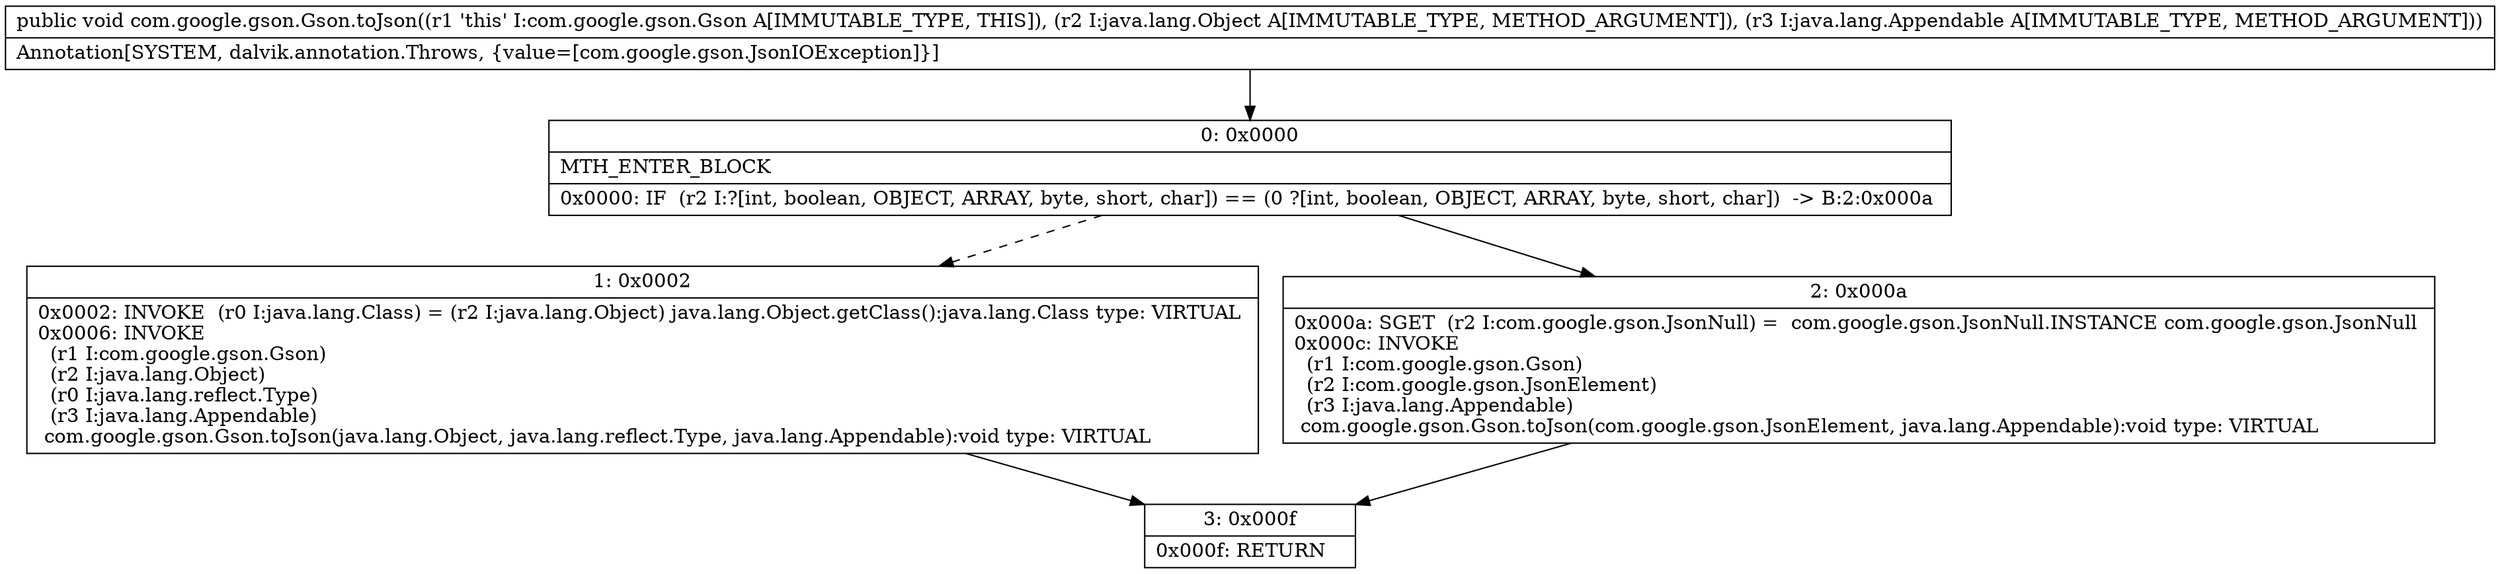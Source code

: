 digraph "CFG forcom.google.gson.Gson.toJson(Ljava\/lang\/Object;Ljava\/lang\/Appendable;)V" {
Node_0 [shape=record,label="{0\:\ 0x0000|MTH_ENTER_BLOCK\l|0x0000: IF  (r2 I:?[int, boolean, OBJECT, ARRAY, byte, short, char]) == (0 ?[int, boolean, OBJECT, ARRAY, byte, short, char])  \-\> B:2:0x000a \l}"];
Node_1 [shape=record,label="{1\:\ 0x0002|0x0002: INVOKE  (r0 I:java.lang.Class) = (r2 I:java.lang.Object) java.lang.Object.getClass():java.lang.Class type: VIRTUAL \l0x0006: INVOKE  \l  (r1 I:com.google.gson.Gson)\l  (r2 I:java.lang.Object)\l  (r0 I:java.lang.reflect.Type)\l  (r3 I:java.lang.Appendable)\l com.google.gson.Gson.toJson(java.lang.Object, java.lang.reflect.Type, java.lang.Appendable):void type: VIRTUAL \l}"];
Node_2 [shape=record,label="{2\:\ 0x000a|0x000a: SGET  (r2 I:com.google.gson.JsonNull) =  com.google.gson.JsonNull.INSTANCE com.google.gson.JsonNull \l0x000c: INVOKE  \l  (r1 I:com.google.gson.Gson)\l  (r2 I:com.google.gson.JsonElement)\l  (r3 I:java.lang.Appendable)\l com.google.gson.Gson.toJson(com.google.gson.JsonElement, java.lang.Appendable):void type: VIRTUAL \l}"];
Node_3 [shape=record,label="{3\:\ 0x000f|0x000f: RETURN   \l}"];
MethodNode[shape=record,label="{public void com.google.gson.Gson.toJson((r1 'this' I:com.google.gson.Gson A[IMMUTABLE_TYPE, THIS]), (r2 I:java.lang.Object A[IMMUTABLE_TYPE, METHOD_ARGUMENT]), (r3 I:java.lang.Appendable A[IMMUTABLE_TYPE, METHOD_ARGUMENT]))  | Annotation[SYSTEM, dalvik.annotation.Throws, \{value=[com.google.gson.JsonIOException]\}]\l}"];
MethodNode -> Node_0;
Node_0 -> Node_1[style=dashed];
Node_0 -> Node_2;
Node_1 -> Node_3;
Node_2 -> Node_3;
}

